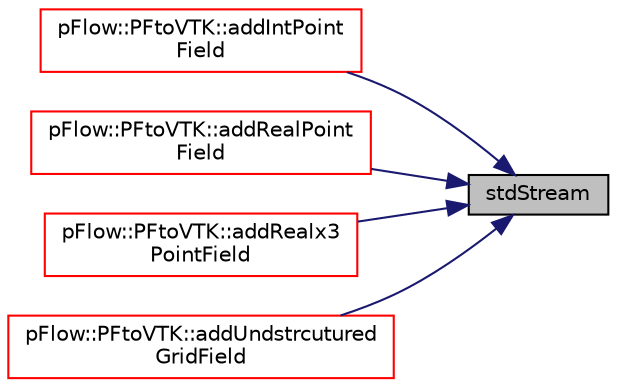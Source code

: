 digraph "stdStream"
{
 // LATEX_PDF_SIZE
  edge [fontname="Helvetica",fontsize="10",labelfontname="Helvetica",labelfontsize="10"];
  node [fontname="Helvetica",fontsize="10",shape=record];
  rankdir="RL";
  Node1 [label="stdStream",height=0.2,width=0.4,color="black", fillcolor="grey75", style="filled", fontcolor="black",tooltip="Access to underlying std::ostream."];
  Node1 -> Node2 [dir="back",color="midnightblue",fontsize="10",style="solid",fontname="Helvetica"];
  Node2 [label="pFlow::PFtoVTK::addIntPoint\lField",height=0.2,width=0.4,color="red", fillcolor="white", style="filled",URL="$namespacepFlow_1_1PFtoVTK.html#a3b8443a53b1bcd24bf694717e107cf8e",tooltip=" "];
  Node1 -> Node4 [dir="back",color="midnightblue",fontsize="10",style="solid",fontname="Helvetica"];
  Node4 [label="pFlow::PFtoVTK::addRealPoint\lField",height=0.2,width=0.4,color="red", fillcolor="white", style="filled",URL="$namespacepFlow_1_1PFtoVTK.html#ace9a57f2db8073e60ee2ad61a5ed7cc2",tooltip=" "];
  Node1 -> Node9 [dir="back",color="midnightblue",fontsize="10",style="solid",fontname="Helvetica"];
  Node9 [label="pFlow::PFtoVTK::addRealx3\lPointField",height=0.2,width=0.4,color="red", fillcolor="white", style="filled",URL="$namespacepFlow_1_1PFtoVTK.html#ab85800d6fac87a42282f6d461109bb2c",tooltip=" "];
  Node1 -> Node16 [dir="back",color="midnightblue",fontsize="10",style="solid",fontname="Helvetica"];
  Node16 [label="pFlow::PFtoVTK::addUndstrcutured\lGridField",height=0.2,width=0.4,color="red", fillcolor="white", style="filled",URL="$namespacepFlow_1_1PFtoVTK.html#adcea9c10759746cd50d079d1f189031a",tooltip=" "];
}

